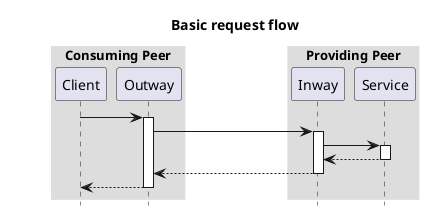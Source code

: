 @startuml
title: Basic request flow

box "Consuming Peer"
  participant "Client" as client
  participant "Outway" as outway
end box
box "Providing Peer"
  participant "Inway" as inway
  participant "Service" as service
end box
client -> outway ++
outway -> inway ++
inway -> service ++
service --> inway --
inway --> outway --
outway --> client --

skinparam sequenceBoxBorderColor #transparent
skinparam boxPadding 50
hide footbox
@enduml
